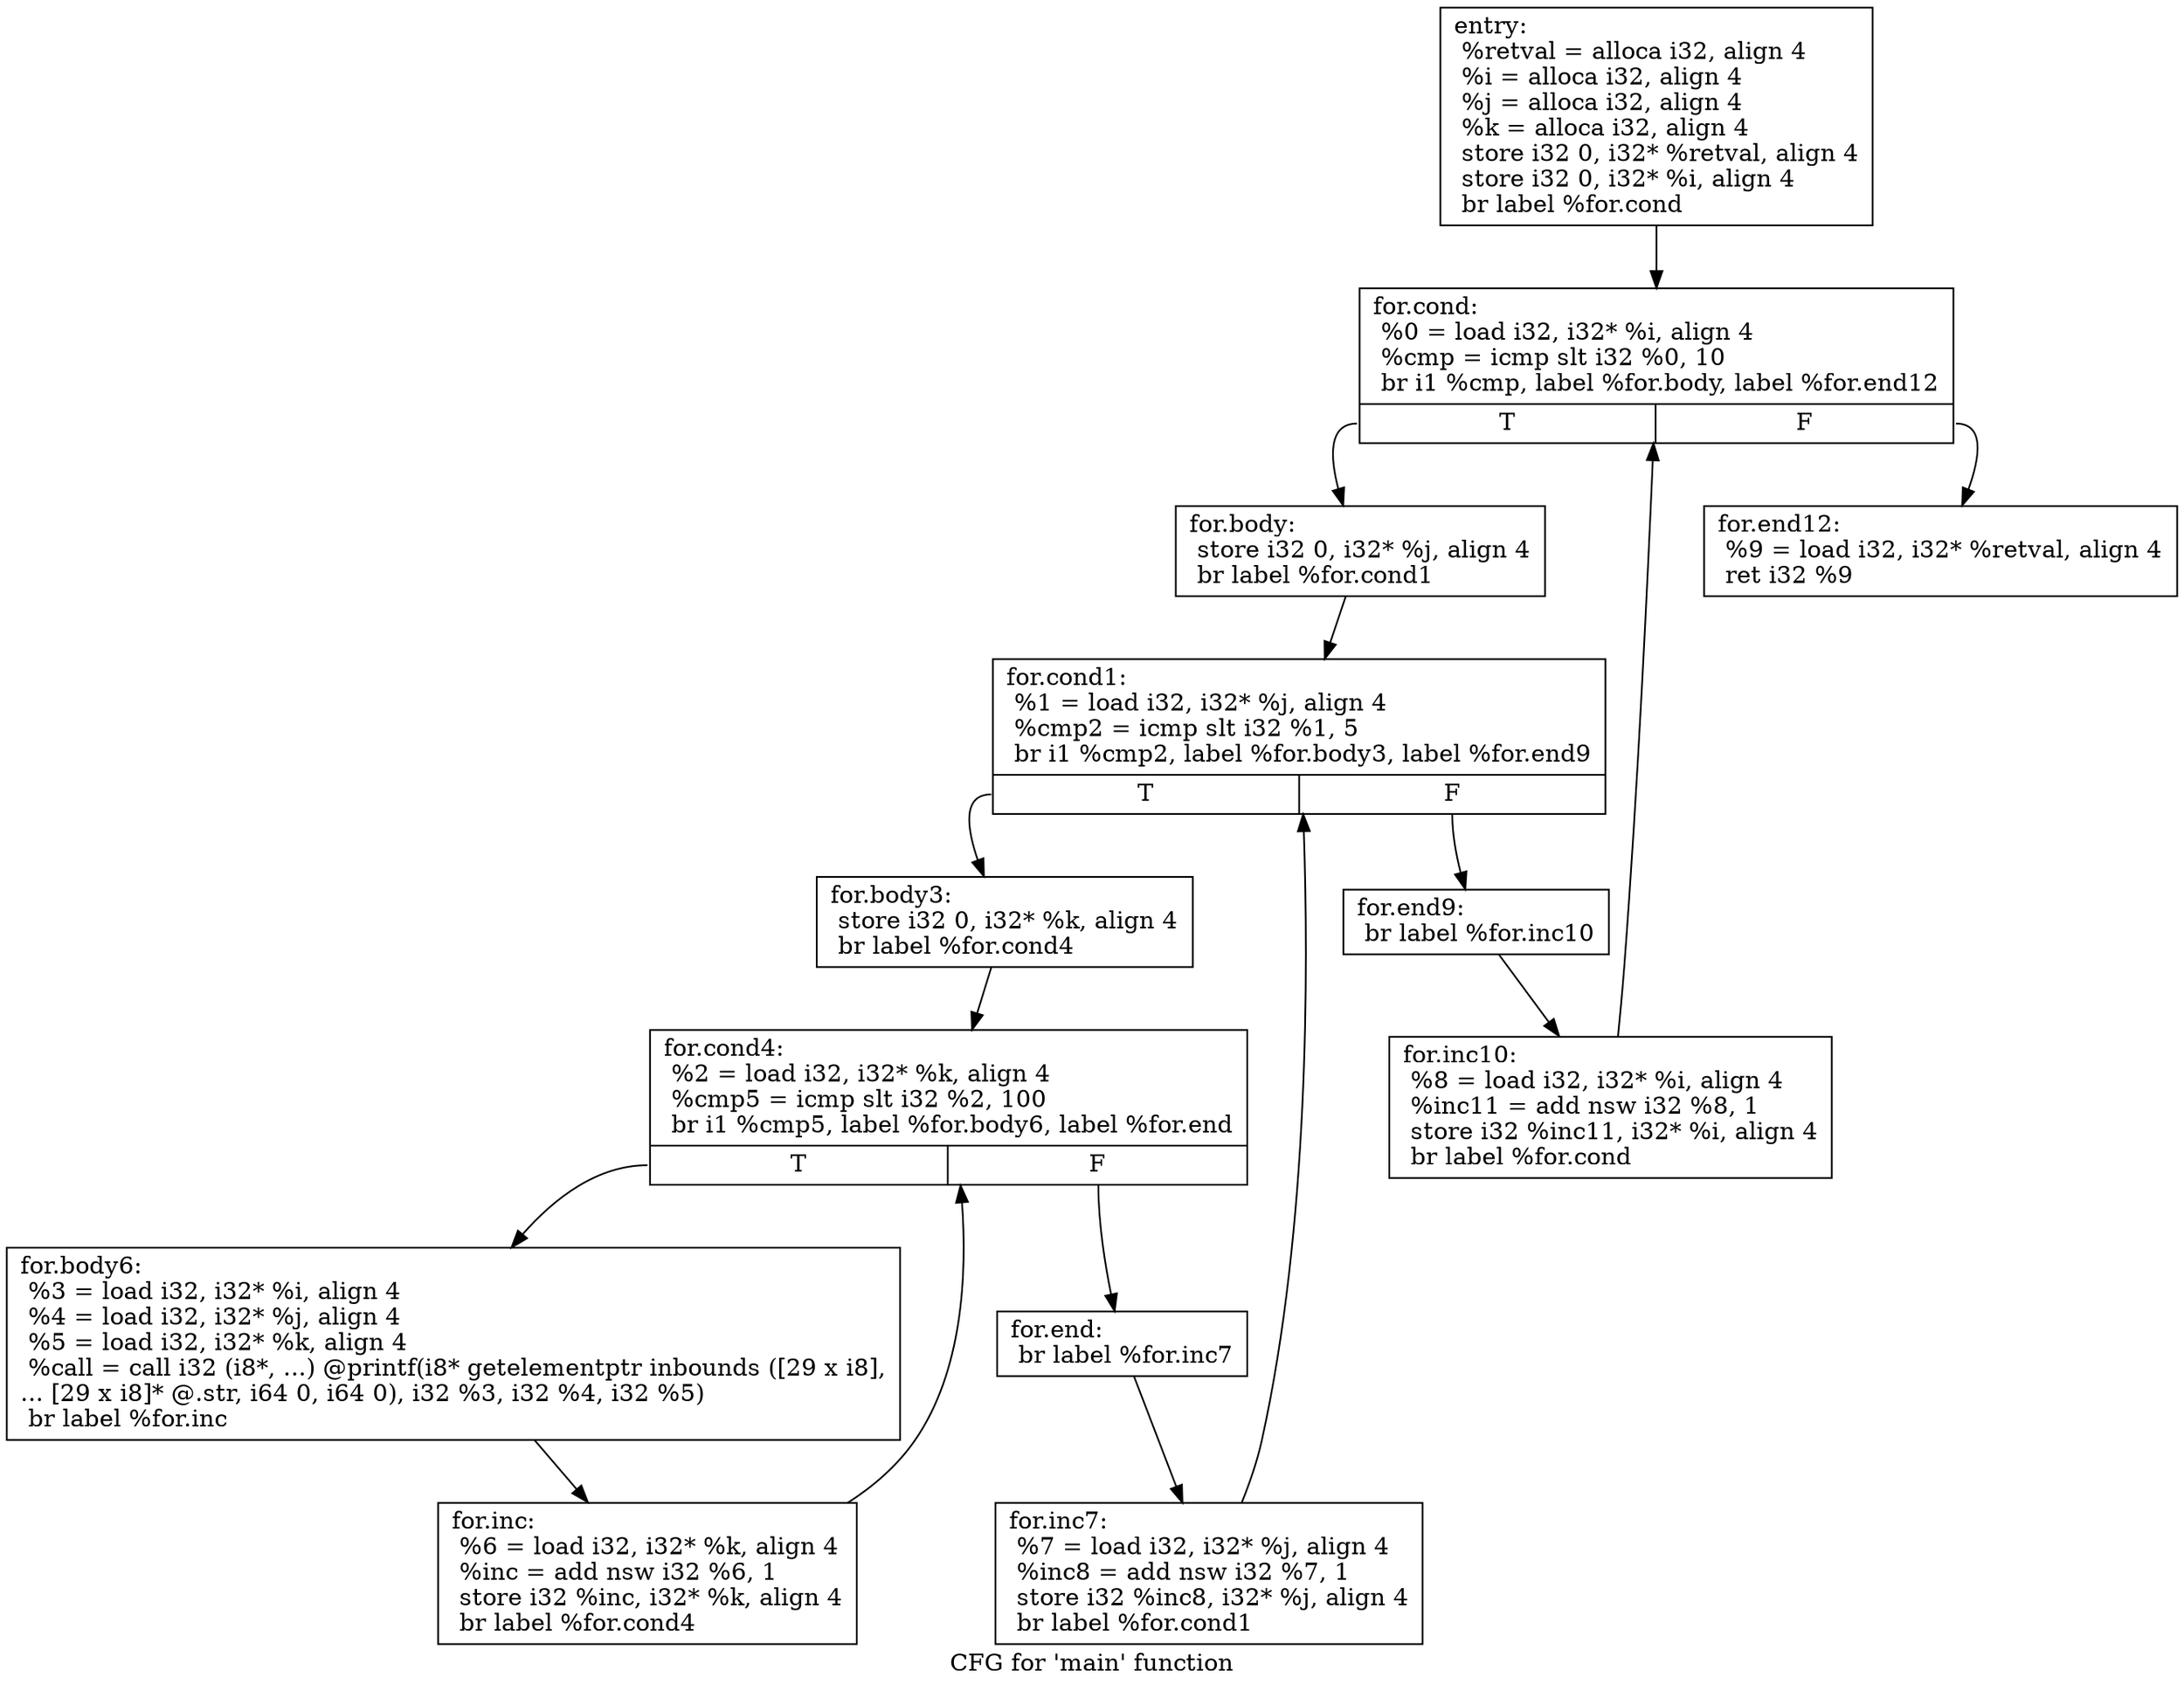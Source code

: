 digraph "CFG for 'main' function" {
	label="CFG for 'main' function";

	Node0xccf330 [shape=record,label="{entry:\l  %retval = alloca i32, align 4\l  %i = alloca i32, align 4\l  %j = alloca i32, align 4\l  %k = alloca i32, align 4\l  store i32 0, i32* %retval, align 4\l  store i32 0, i32* %i, align 4\l  br label %for.cond\l}"];
	Node0xccf330 -> Node0xccfdd0;
	Node0xccfdd0 [shape=record,label="{for.cond:                                         \l  %0 = load i32, i32* %i, align 4\l  %cmp = icmp slt i32 %0, 10\l  br i1 %cmp, label %for.body, label %for.end12\l|{<s0>T|<s1>F}}"];
	Node0xccfdd0:s0 -> Node0xccfff0;
	Node0xccfdd0:s1 -> Node0xcd00d0;
	Node0xccfff0 [shape=record,label="{for.body:                                         \l  store i32 0, i32* %j, align 4\l  br label %for.cond1\l}"];
	Node0xccfff0 -> Node0xcd0230;
	Node0xcd0230 [shape=record,label="{for.cond1:                                        \l  %1 = load i32, i32* %j, align 4\l  %cmp2 = icmp slt i32 %1, 5\l  br i1 %cmp2, label %for.body3, label %for.end9\l|{<s0>T|<s1>F}}"];
	Node0xcd0230:s0 -> Node0xcd03d0;
	Node0xcd0230:s1 -> Node0xcd04b0;
	Node0xcd03d0 [shape=record,label="{for.body3:                                        \l  store i32 0, i32* %k, align 4\l  br label %for.cond4\l}"];
	Node0xcd03d0 -> Node0xcd07b0;
	Node0xcd07b0 [shape=record,label="{for.cond4:                                        \l  %2 = load i32, i32* %k, align 4\l  %cmp5 = icmp slt i32 %2, 100\l  br i1 %cmp5, label %for.body6, label %for.end\l|{<s0>T|<s1>F}}"];
	Node0xcd07b0:s0 -> Node0xcd0960;
	Node0xcd07b0:s1 -> Node0xcd0a40;
	Node0xcd0960 [shape=record,label="{for.body6:                                        \l  %3 = load i32, i32* %i, align 4\l  %4 = load i32, i32* %j, align 4\l  %5 = load i32, i32* %k, align 4\l  %call = call i32 (i8*, ...) @printf(i8* getelementptr inbounds ([29 x i8],\l... [29 x i8]* @.str, i64 0, i64 0), i32 %3, i32 %4, i32 %5)\l  br label %for.inc\l}"];
	Node0xcd0960 -> Node0xcd10a0;
	Node0xcd10a0 [shape=record,label="{for.inc:                                          \l  %6 = load i32, i32* %k, align 4\l  %inc = add nsw i32 %6, 1\l  store i32 %inc, i32* %k, align 4\l  br label %for.cond4\l}"];
	Node0xcd10a0 -> Node0xcd07b0;
	Node0xcd0a40 [shape=record,label="{for.end:                                          \l  br label %for.inc7\l}"];
	Node0xcd0a40 -> Node0xcd1340;
	Node0xcd1340 [shape=record,label="{for.inc7:                                         \l  %7 = load i32, i32* %j, align 4\l  %inc8 = add nsw i32 %7, 1\l  store i32 %inc8, i32* %j, align 4\l  br label %for.cond1\l}"];
	Node0xcd1340 -> Node0xcd0230;
	Node0xcd04b0 [shape=record,label="{for.end9:                                         \l  br label %for.inc10\l}"];
	Node0xcd04b0 -> Node0xcd1590;
	Node0xcd1590 [shape=record,label="{for.inc10:                                        \l  %8 = load i32, i32* %i, align 4\l  %inc11 = add nsw i32 %8, 1\l  store i32 %inc11, i32* %i, align 4\l  br label %for.cond\l}"];
	Node0xcd1590 -> Node0xccfdd0;
	Node0xcd00d0 [shape=record,label="{for.end12:                                        \l  %9 = load i32, i32* %retval, align 4\l  ret i32 %9\l}"];
}
